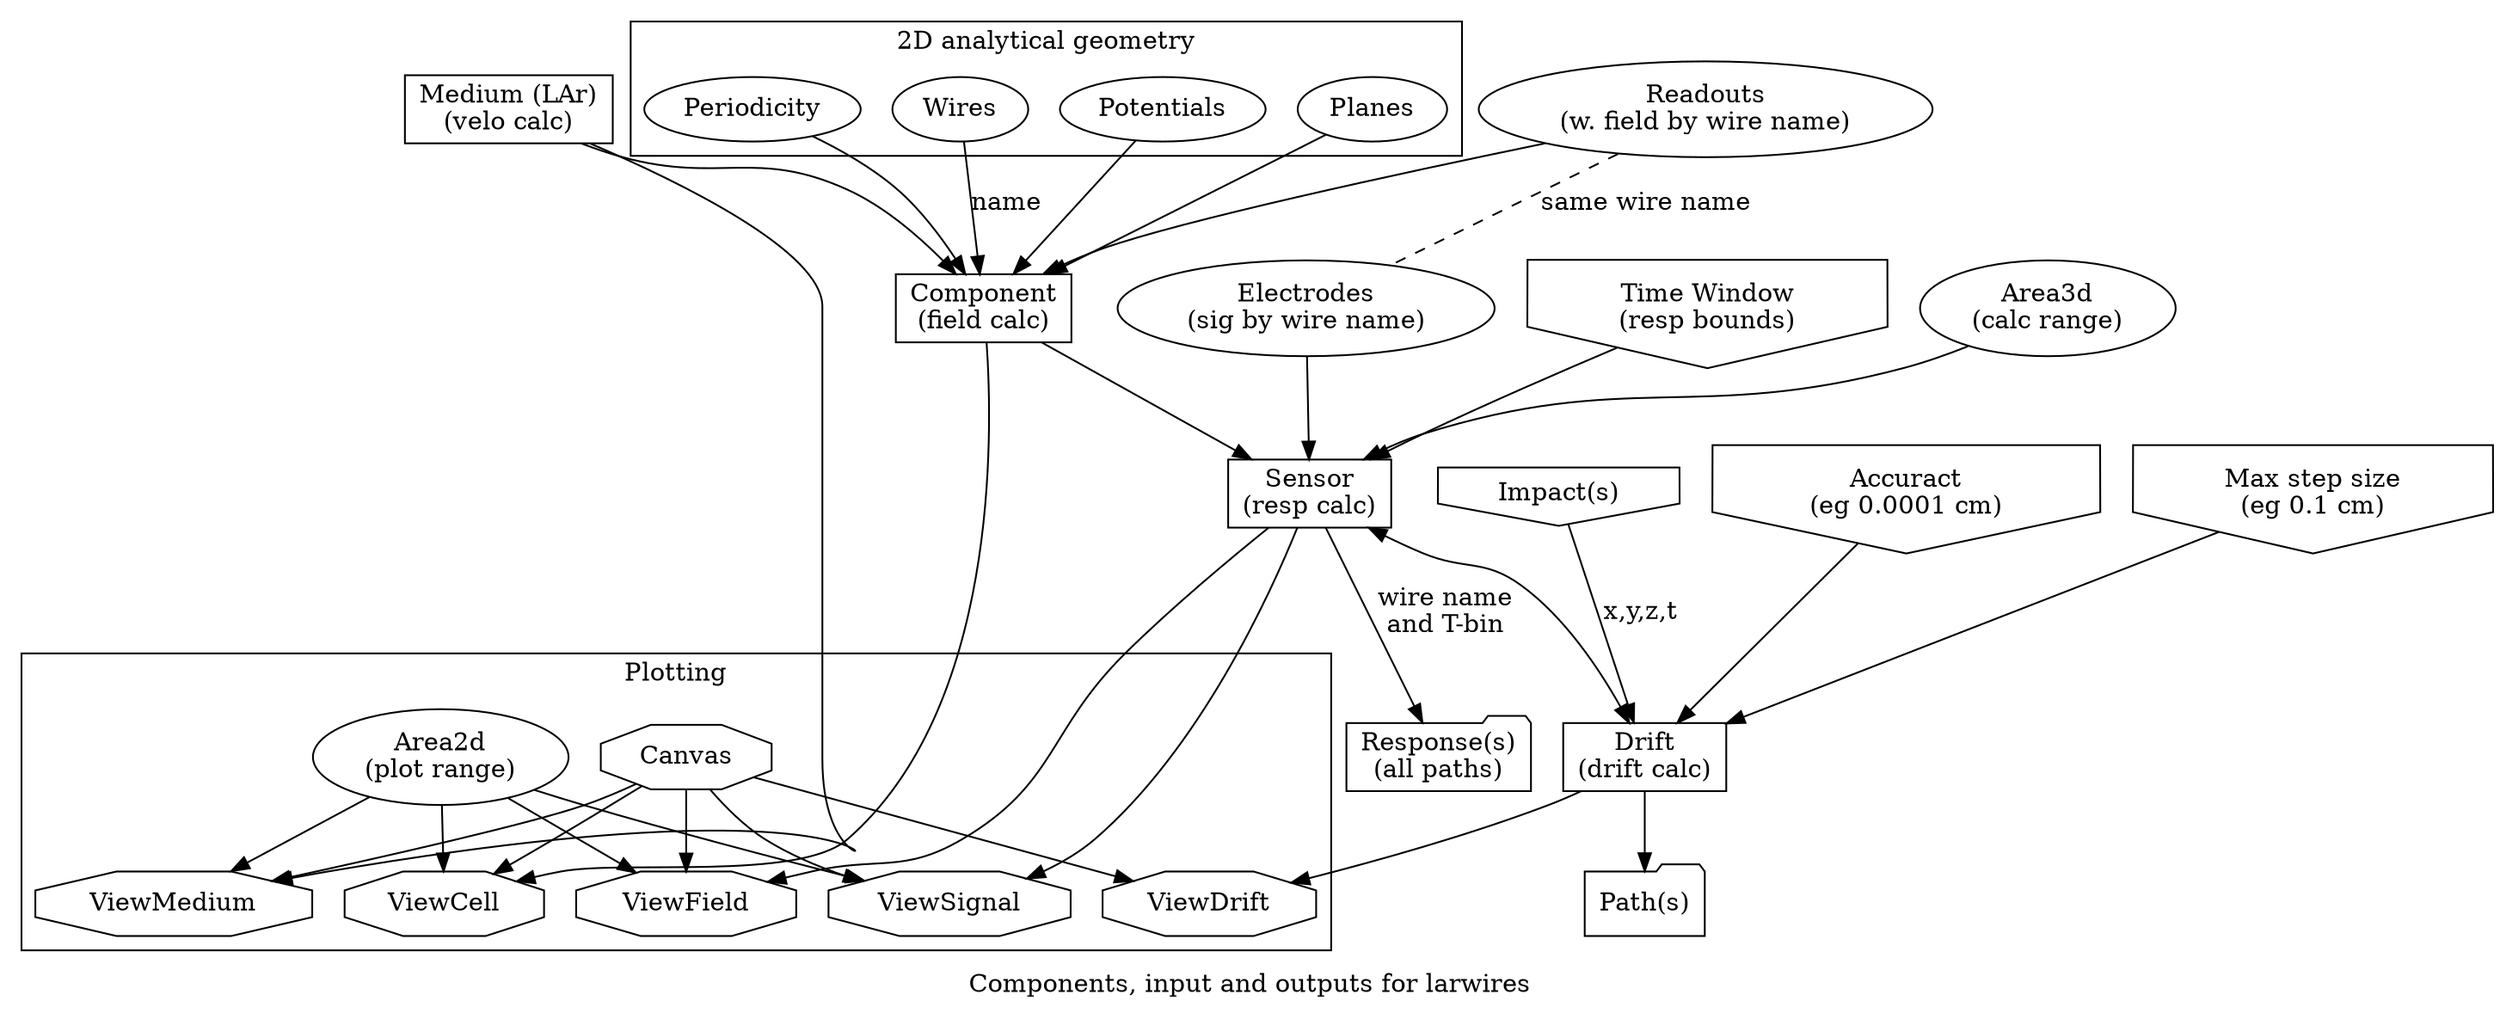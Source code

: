 digraph lw {
        label="Components, input and outputs for larwires"
        subgraph cluster_geom {
                Periodicity
                Wires
                Potentials
                Plane[label="Planes"]
                label="2D analytical geometry"
        }

        Readout[label="Readouts\n(w. field by wire name)"]
        Area3d[label="Area3d\n(calc range)"]
        Electrode[label="Electrodes\n(sig by wire name)"]

        node[shape=invhouse]
        Impacts[label="Impact(s)"]
        TimeWindow[label="Time Window\n(resp bounds)"]
        Accuracy[label="Accuract\n(eg 0.0001 cm)"]
        MaxStep[label="Max step size\n(eg 0.1 cm)"]
        

        node[shape=box]
        Medium[label="Medium (LAr)\n(velo calc)"]
        Component[label="Component\n(field calc)"]
        Sensor[label="Sensor\n(resp calc)"]
        Drift[label="Drift\n(drift calc)"]

        subgraph cluster_plots {
                label="Plotting"
                Area2d[shape=ellipse,label="Area2d\n(plot range)"]
                node[shape=octagon]
                Canvas
                ViewSignal
                ViewField
                ViewCell
                ViewMedium
                ViewDrift
        }
        
        node[shape=folder]
        Paths[label="Path(s)"]
        Response[label="Response(s)\n(all paths)"]

        Readout->Electrode[dir=none,style=dashed,label="same wire name"]

        Medium->ViewMedium
        Canvas->ViewMedium
        Canvas->ViewDrift
        Area2d->ViewMedium
        Medium->Component
        Potentials->Component
        Wires->Component[label="name"]
        Plane->Component
        Readout->Component
        Periodicity->Component
        Component->Sensor
        Electrode->Sensor
        TimeWindow->Sensor
        Area3d->Sensor

        Sensor->Drift[dir=both]
        Accuracy->Drift
        MaxStep->Drift
        Drift->ViewDrift
        Impacts->Drift[label="x,y,z,t"]
        Drift->Paths


        Component->ViewCell
        Area2d->ViewCell
        Canvas->ViewCell

        Sensor->ViewField
        Area2d->ViewField
        Canvas->ViewField

        Sensor->ViewSignal
        Area2d->ViewSignal
        Canvas->ViewSignal
        
        Sensor->Response[label="wire name\nand T-bin"]
}
